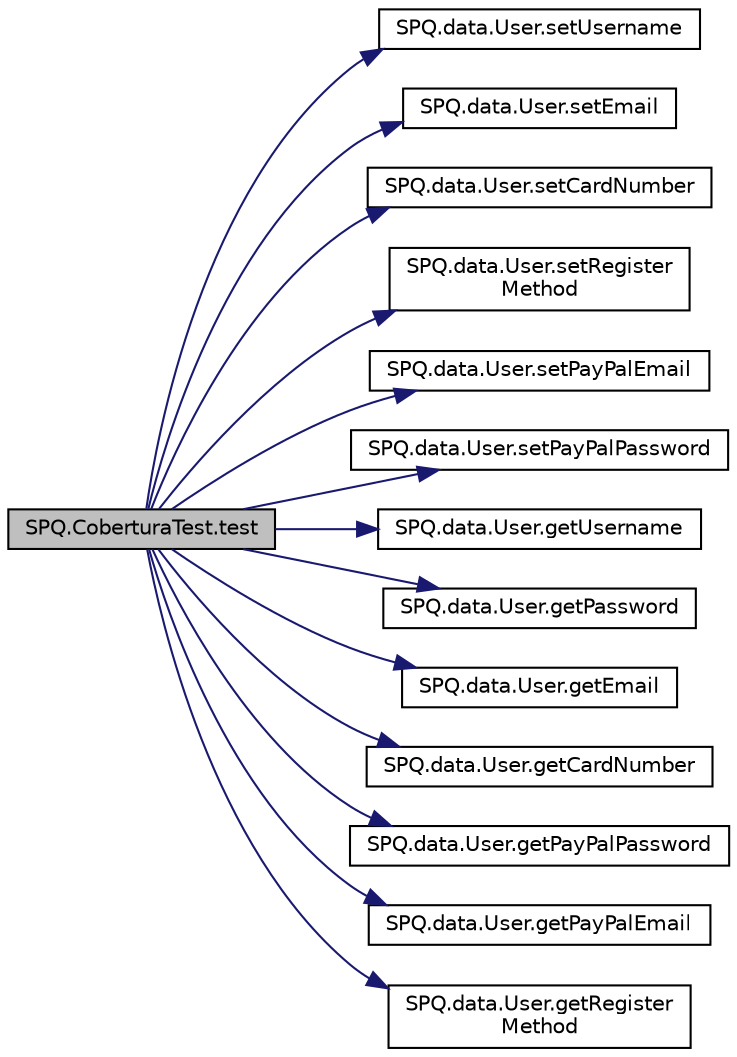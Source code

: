 digraph "SPQ.CoberturaTest.test"
{
  edge [fontname="Helvetica",fontsize="10",labelfontname="Helvetica",labelfontsize="10"];
  node [fontname="Helvetica",fontsize="10",shape=record];
  rankdir="LR";
  Node0 [label="SPQ.CoberturaTest.test",height=0.2,width=0.4,color="black", fillcolor="grey75", style="filled", fontcolor="black"];
  Node0 -> Node1 [color="midnightblue",fontsize="10",style="solid",fontname="Helvetica"];
  Node1 [label="SPQ.data.User.setUsername",height=0.2,width=0.4,color="black", fillcolor="white", style="filled",URL="$class_s_p_q_1_1data_1_1_user.html#ab173655f6fbe57a59cd0da8d0cfbed06"];
  Node0 -> Node2 [color="midnightblue",fontsize="10",style="solid",fontname="Helvetica"];
  Node2 [label="SPQ.data.User.setEmail",height=0.2,width=0.4,color="black", fillcolor="white", style="filled",URL="$class_s_p_q_1_1data_1_1_user.html#ab7132f971882fb88afc6999cf5473ef4"];
  Node0 -> Node3 [color="midnightblue",fontsize="10",style="solid",fontname="Helvetica"];
  Node3 [label="SPQ.data.User.setCardNumber",height=0.2,width=0.4,color="black", fillcolor="white", style="filled",URL="$class_s_p_q_1_1data_1_1_user.html#a6d98a72cb61e95f5417e10e0ba80afab"];
  Node0 -> Node4 [color="midnightblue",fontsize="10",style="solid",fontname="Helvetica"];
  Node4 [label="SPQ.data.User.setRegister\lMethod",height=0.2,width=0.4,color="black", fillcolor="white", style="filled",URL="$class_s_p_q_1_1data_1_1_user.html#a6519805f5204c8d1add91a917634f588"];
  Node0 -> Node5 [color="midnightblue",fontsize="10",style="solid",fontname="Helvetica"];
  Node5 [label="SPQ.data.User.setPayPalEmail",height=0.2,width=0.4,color="black", fillcolor="white", style="filled",URL="$class_s_p_q_1_1data_1_1_user.html#abe8156eec92d2d94d290b96af8e8ea94"];
  Node0 -> Node6 [color="midnightblue",fontsize="10",style="solid",fontname="Helvetica"];
  Node6 [label="SPQ.data.User.setPayPalPassword",height=0.2,width=0.4,color="black", fillcolor="white", style="filled",URL="$class_s_p_q_1_1data_1_1_user.html#a61ca04ab3f3c854aa272f3097b355eb9"];
  Node0 -> Node7 [color="midnightblue",fontsize="10",style="solid",fontname="Helvetica"];
  Node7 [label="SPQ.data.User.getUsername",height=0.2,width=0.4,color="black", fillcolor="white", style="filled",URL="$class_s_p_q_1_1data_1_1_user.html#a55d2e322edbbe446287ce25baecdd421"];
  Node0 -> Node8 [color="midnightblue",fontsize="10",style="solid",fontname="Helvetica"];
  Node8 [label="SPQ.data.User.getPassword",height=0.2,width=0.4,color="black", fillcolor="white", style="filled",URL="$class_s_p_q_1_1data_1_1_user.html#a688c1eadd21594d52967d87289e23ce2"];
  Node0 -> Node9 [color="midnightblue",fontsize="10",style="solid",fontname="Helvetica"];
  Node9 [label="SPQ.data.User.getEmail",height=0.2,width=0.4,color="black", fillcolor="white", style="filled",URL="$class_s_p_q_1_1data_1_1_user.html#a4f3ae0062ee7529314a5b791707ff4b4"];
  Node0 -> Node10 [color="midnightblue",fontsize="10",style="solid",fontname="Helvetica"];
  Node10 [label="SPQ.data.User.getCardNumber",height=0.2,width=0.4,color="black", fillcolor="white", style="filled",URL="$class_s_p_q_1_1data_1_1_user.html#ab847d5c61fe4980ae2a15a537b22939b"];
  Node0 -> Node11 [color="midnightblue",fontsize="10",style="solid",fontname="Helvetica"];
  Node11 [label="SPQ.data.User.getPayPalPassword",height=0.2,width=0.4,color="black", fillcolor="white", style="filled",URL="$class_s_p_q_1_1data_1_1_user.html#aa3a0bdf1676addb67307fa9a66495fa4"];
  Node0 -> Node12 [color="midnightblue",fontsize="10",style="solid",fontname="Helvetica"];
  Node12 [label="SPQ.data.User.getPayPalEmail",height=0.2,width=0.4,color="black", fillcolor="white", style="filled",URL="$class_s_p_q_1_1data_1_1_user.html#ad3a5ab9fa36272afbc99e7ebfc7de108"];
  Node0 -> Node13 [color="midnightblue",fontsize="10",style="solid",fontname="Helvetica"];
  Node13 [label="SPQ.data.User.getRegister\lMethod",height=0.2,width=0.4,color="black", fillcolor="white", style="filled",URL="$class_s_p_q_1_1data_1_1_user.html#a4a336e889bfdefbd439134b27e8873fc"];
}
